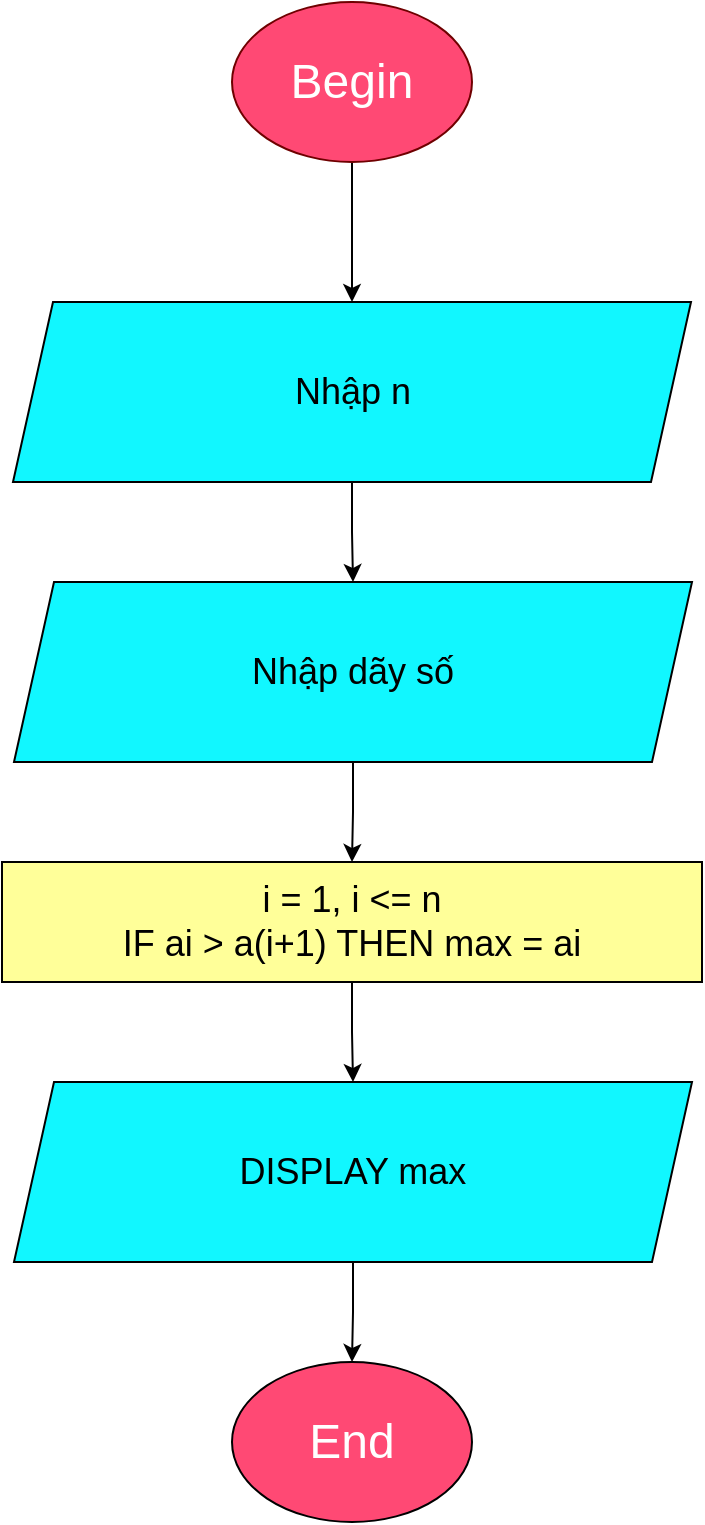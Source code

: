 <mxfile version="26.1.0">
  <diagram name="Trang-1" id="aE57Z2IwNKucdmqzIgnt">
    <mxGraphModel dx="1434" dy="746" grid="1" gridSize="10" guides="1" tooltips="1" connect="1" arrows="1" fold="1" page="1" pageScale="1" pageWidth="827" pageHeight="1169" math="0" shadow="0">
      <root>
        <mxCell id="0" />
        <mxCell id="1" parent="0" />
        <mxCell id="aP6BaUMPL6JYpTqEuM2--1" value="" style="edgeStyle=orthogonalEdgeStyle;rounded=0;orthogonalLoop=1;jettySize=auto;html=1;" edge="1" parent="1" source="aP6BaUMPL6JYpTqEuM2--2" target="aP6BaUMPL6JYpTqEuM2--4">
          <mxGeometry relative="1" as="geometry" />
        </mxCell>
        <mxCell id="aP6BaUMPL6JYpTqEuM2--2" value="&lt;font style=&quot;font-size: 24px;&quot;&gt;Begin&lt;/font&gt;" style="ellipse;whiteSpace=wrap;html=1;fillColor=#FF4974;fontColor=#ffffff;strokeColor=#6F0000;" vertex="1" parent="1">
          <mxGeometry x="354" y="70" width="120" height="80" as="geometry" />
        </mxCell>
        <mxCell id="aP6BaUMPL6JYpTqEuM2--25" value="" style="edgeStyle=orthogonalEdgeStyle;rounded=0;orthogonalLoop=1;jettySize=auto;html=1;" edge="1" parent="1" source="aP6BaUMPL6JYpTqEuM2--4" target="aP6BaUMPL6JYpTqEuM2--24">
          <mxGeometry relative="1" as="geometry" />
        </mxCell>
        <mxCell id="aP6BaUMPL6JYpTqEuM2--4" value="&lt;font style=&quot;font-size: 18px;&quot;&gt;Nhập n&lt;/font&gt;" style="shape=parallelogram;perimeter=parallelogramPerimeter;whiteSpace=wrap;html=1;fixedSize=1;fillColor=#11F7FF;" vertex="1" parent="1">
          <mxGeometry x="244.5" y="220" width="339" height="90" as="geometry" />
        </mxCell>
        <mxCell id="aP6BaUMPL6JYpTqEuM2--28" value="" style="edgeStyle=orthogonalEdgeStyle;rounded=0;orthogonalLoop=1;jettySize=auto;html=1;" edge="1" parent="1" source="aP6BaUMPL6JYpTqEuM2--6" target="aP6BaUMPL6JYpTqEuM2--27">
          <mxGeometry relative="1" as="geometry" />
        </mxCell>
        <mxCell id="aP6BaUMPL6JYpTqEuM2--6" value="&lt;font style=&quot;font-size: 18px;&quot;&gt;i = 1, i &amp;lt;= n&lt;/font&gt;&lt;div&gt;&lt;font style=&quot;font-size: 18px;&quot;&gt;IF ai &amp;gt; a(i+1) THEN max = ai&lt;/font&gt;&lt;/div&gt;" style="rounded=0;whiteSpace=wrap;html=1;fillColor=#FFFF99;" vertex="1" parent="1">
          <mxGeometry x="239" y="500" width="350" height="60" as="geometry" />
        </mxCell>
        <mxCell id="aP6BaUMPL6JYpTqEuM2--7" value="&lt;span style=&quot;font-size: 24px;&quot;&gt;&lt;font style=&quot;color: rgb(255, 255, 255);&quot;&gt;End&lt;/font&gt;&lt;/span&gt;" style="ellipse;whiteSpace=wrap;html=1;fillColor=light-dark(#ff4974, #ededed);" vertex="1" parent="1">
          <mxGeometry x="354" y="750" width="120" height="80" as="geometry" />
        </mxCell>
        <mxCell id="aP6BaUMPL6JYpTqEuM2--26" value="" style="edgeStyle=orthogonalEdgeStyle;rounded=0;orthogonalLoop=1;jettySize=auto;html=1;" edge="1" parent="1" source="aP6BaUMPL6JYpTqEuM2--24" target="aP6BaUMPL6JYpTqEuM2--6">
          <mxGeometry relative="1" as="geometry" />
        </mxCell>
        <mxCell id="aP6BaUMPL6JYpTqEuM2--24" value="&lt;font style=&quot;font-size: 18px;&quot;&gt;Nhập dãy số&lt;/font&gt;" style="shape=parallelogram;perimeter=parallelogramPerimeter;whiteSpace=wrap;html=1;fixedSize=1;fillColor=#11F7FF;" vertex="1" parent="1">
          <mxGeometry x="245" y="360" width="339" height="90" as="geometry" />
        </mxCell>
        <mxCell id="aP6BaUMPL6JYpTqEuM2--29" value="" style="edgeStyle=orthogonalEdgeStyle;rounded=0;orthogonalLoop=1;jettySize=auto;html=1;" edge="1" parent="1" source="aP6BaUMPL6JYpTqEuM2--27" target="aP6BaUMPL6JYpTqEuM2--7">
          <mxGeometry relative="1" as="geometry" />
        </mxCell>
        <mxCell id="aP6BaUMPL6JYpTqEuM2--27" value="&lt;font style=&quot;font-size: 18px;&quot;&gt;DISPLAY max&lt;/font&gt;" style="shape=parallelogram;perimeter=parallelogramPerimeter;whiteSpace=wrap;html=1;fixedSize=1;fillColor=#11F7FF;" vertex="1" parent="1">
          <mxGeometry x="245" y="610" width="339" height="90" as="geometry" />
        </mxCell>
      </root>
    </mxGraphModel>
  </diagram>
</mxfile>
